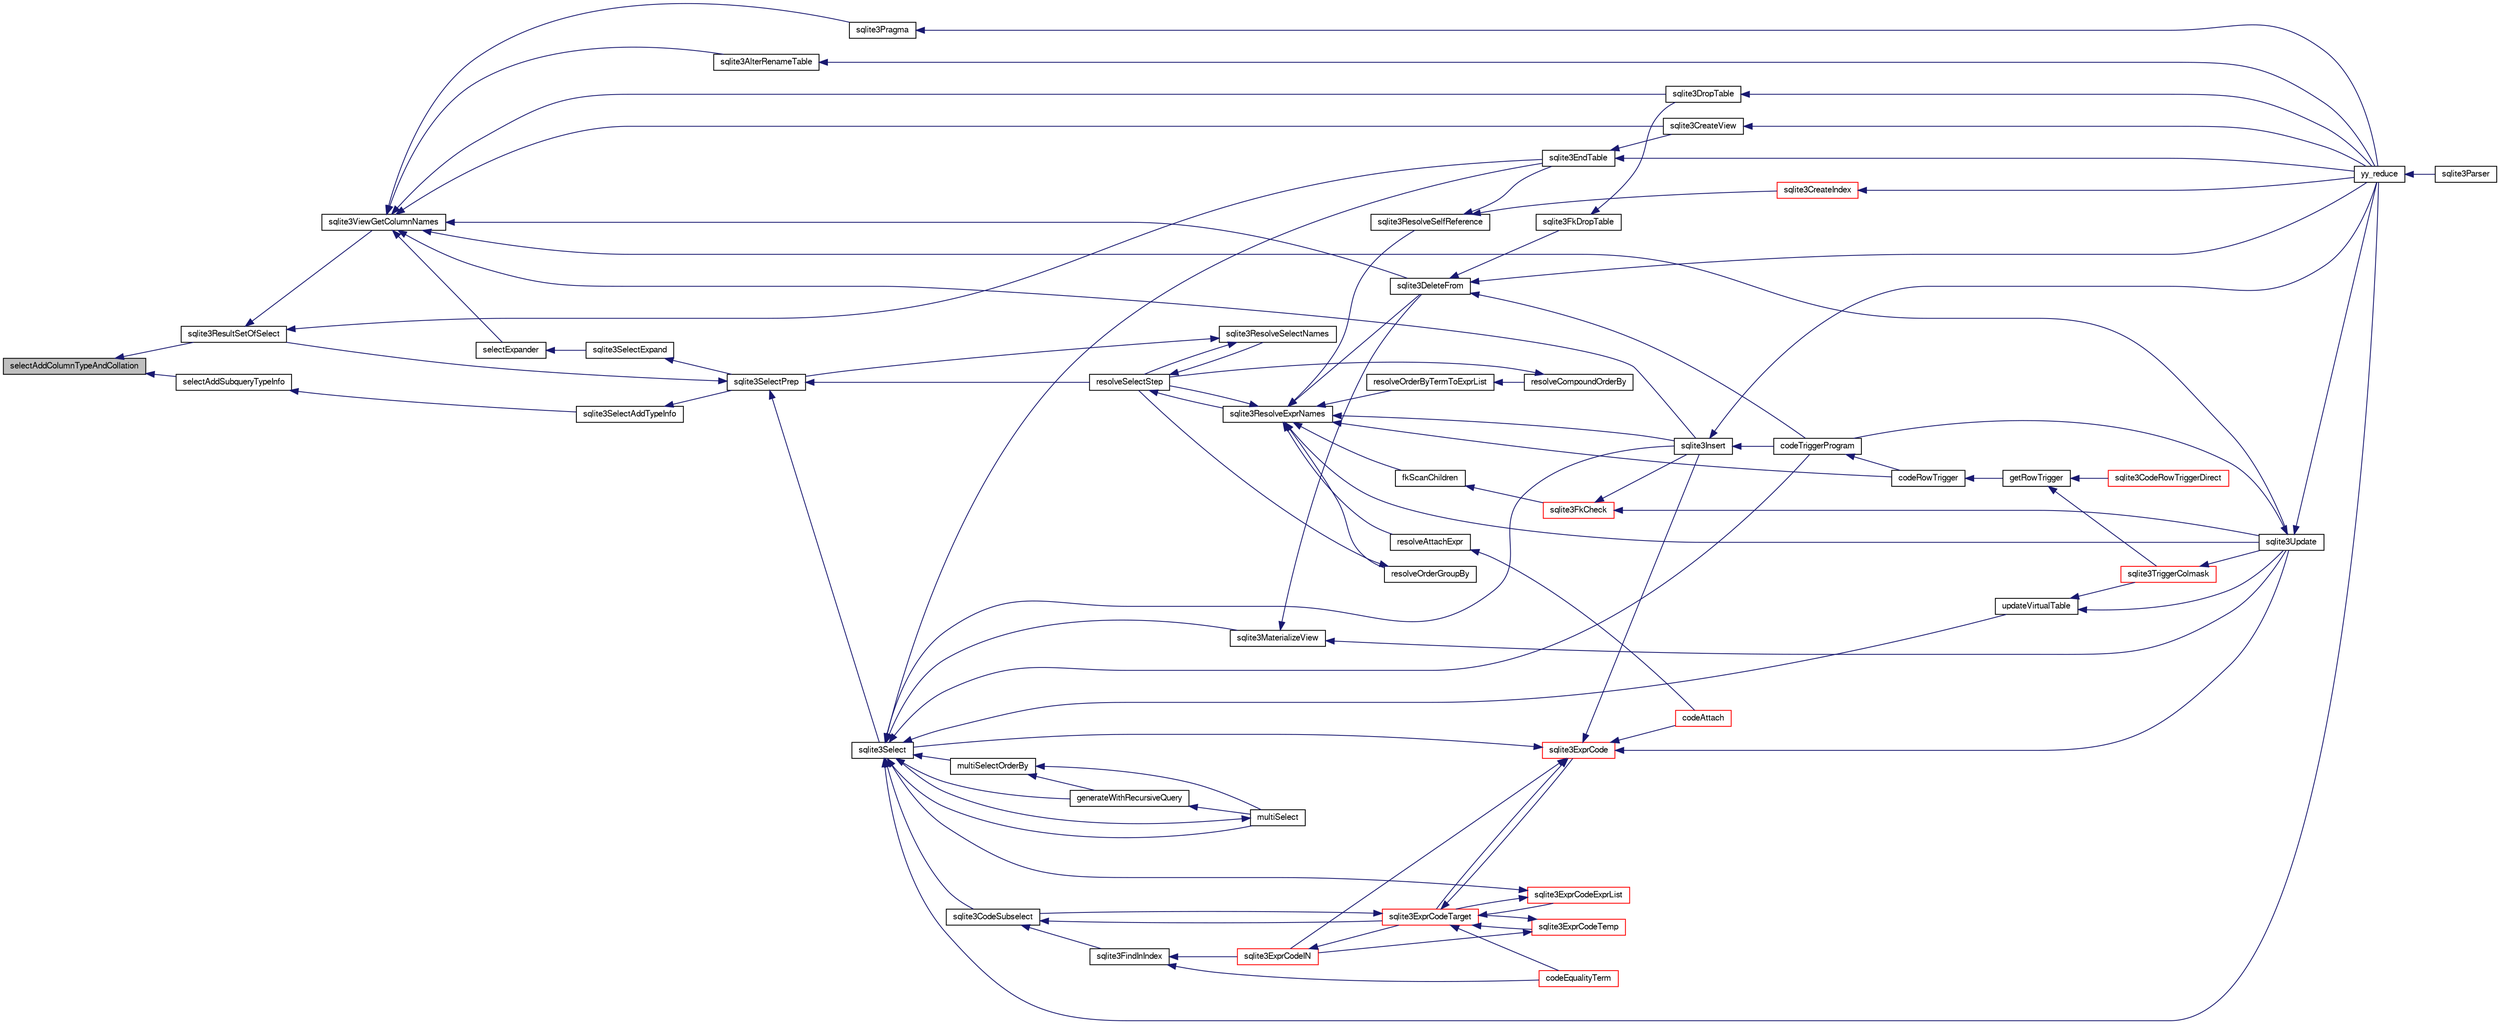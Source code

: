 digraph "selectAddColumnTypeAndCollation"
{
  edge [fontname="FreeSans",fontsize="10",labelfontname="FreeSans",labelfontsize="10"];
  node [fontname="FreeSans",fontsize="10",shape=record];
  rankdir="LR";
  Node285961 [label="selectAddColumnTypeAndCollation",height=0.2,width=0.4,color="black", fillcolor="grey75", style="filled", fontcolor="black"];
  Node285961 -> Node285962 [dir="back",color="midnightblue",fontsize="10",style="solid",fontname="FreeSans"];
  Node285962 [label="sqlite3ResultSetOfSelect",height=0.2,width=0.4,color="black", fillcolor="white", style="filled",URL="$sqlite3_8c.html#ade35a86757654a36498d74152aa2fda8"];
  Node285962 -> Node285963 [dir="back",color="midnightblue",fontsize="10",style="solid",fontname="FreeSans"];
  Node285963 [label="sqlite3EndTable",height=0.2,width=0.4,color="black", fillcolor="white", style="filled",URL="$sqlite3_8c.html#a7b5f2c66c0f0b6f819d970ca389768b0"];
  Node285963 -> Node285964 [dir="back",color="midnightblue",fontsize="10",style="solid",fontname="FreeSans"];
  Node285964 [label="sqlite3CreateView",height=0.2,width=0.4,color="black", fillcolor="white", style="filled",URL="$sqlite3_8c.html#a9d85cb00ff71dee5cd9a019503a6982e"];
  Node285964 -> Node285965 [dir="back",color="midnightblue",fontsize="10",style="solid",fontname="FreeSans"];
  Node285965 [label="yy_reduce",height=0.2,width=0.4,color="black", fillcolor="white", style="filled",URL="$sqlite3_8c.html#a7c419a9b25711c666a9a2449ef377f14"];
  Node285965 -> Node285966 [dir="back",color="midnightblue",fontsize="10",style="solid",fontname="FreeSans"];
  Node285966 [label="sqlite3Parser",height=0.2,width=0.4,color="black", fillcolor="white", style="filled",URL="$sqlite3_8c.html#a0327d71a5fabe0b6a343d78a2602e72a"];
  Node285963 -> Node285965 [dir="back",color="midnightblue",fontsize="10",style="solid",fontname="FreeSans"];
  Node285962 -> Node285967 [dir="back",color="midnightblue",fontsize="10",style="solid",fontname="FreeSans"];
  Node285967 [label="sqlite3ViewGetColumnNames",height=0.2,width=0.4,color="black", fillcolor="white", style="filled",URL="$sqlite3_8c.html#aebc7cd8d9e2bd174ae0a60363d3f6ce8"];
  Node285967 -> Node285968 [dir="back",color="midnightblue",fontsize="10",style="solid",fontname="FreeSans"];
  Node285968 [label="sqlite3AlterRenameTable",height=0.2,width=0.4,color="black", fillcolor="white", style="filled",URL="$sqlite3_8c.html#aa5cfdb507ff74e559f2efb0318c96d2c"];
  Node285968 -> Node285965 [dir="back",color="midnightblue",fontsize="10",style="solid",fontname="FreeSans"];
  Node285967 -> Node285964 [dir="back",color="midnightblue",fontsize="10",style="solid",fontname="FreeSans"];
  Node285967 -> Node285969 [dir="back",color="midnightblue",fontsize="10",style="solid",fontname="FreeSans"];
  Node285969 [label="sqlite3DropTable",height=0.2,width=0.4,color="black", fillcolor="white", style="filled",URL="$sqlite3_8c.html#a5534f77364b5568783c0e50db3c9defb"];
  Node285969 -> Node285965 [dir="back",color="midnightblue",fontsize="10",style="solid",fontname="FreeSans"];
  Node285967 -> Node285970 [dir="back",color="midnightblue",fontsize="10",style="solid",fontname="FreeSans"];
  Node285970 [label="sqlite3DeleteFrom",height=0.2,width=0.4,color="black", fillcolor="white", style="filled",URL="$sqlite3_8c.html#ab9b4b45349188b49eabb23f94608a091"];
  Node285970 -> Node285971 [dir="back",color="midnightblue",fontsize="10",style="solid",fontname="FreeSans"];
  Node285971 [label="sqlite3FkDropTable",height=0.2,width=0.4,color="black", fillcolor="white", style="filled",URL="$sqlite3_8c.html#a1218c6fc74e89152ceaa4760e82f5ef9"];
  Node285971 -> Node285969 [dir="back",color="midnightblue",fontsize="10",style="solid",fontname="FreeSans"];
  Node285970 -> Node285972 [dir="back",color="midnightblue",fontsize="10",style="solid",fontname="FreeSans"];
  Node285972 [label="codeTriggerProgram",height=0.2,width=0.4,color="black", fillcolor="white", style="filled",URL="$sqlite3_8c.html#a120801f59d9281d201d2ff4b2606836e"];
  Node285972 -> Node285973 [dir="back",color="midnightblue",fontsize="10",style="solid",fontname="FreeSans"];
  Node285973 [label="codeRowTrigger",height=0.2,width=0.4,color="black", fillcolor="white", style="filled",URL="$sqlite3_8c.html#a463cea5aaaf388b560b206570a0022fc"];
  Node285973 -> Node285974 [dir="back",color="midnightblue",fontsize="10",style="solid",fontname="FreeSans"];
  Node285974 [label="getRowTrigger",height=0.2,width=0.4,color="black", fillcolor="white", style="filled",URL="$sqlite3_8c.html#a69626ef20b540d1a2b19cf56f3f45689"];
  Node285974 -> Node285975 [dir="back",color="midnightblue",fontsize="10",style="solid",fontname="FreeSans"];
  Node285975 [label="sqlite3CodeRowTriggerDirect",height=0.2,width=0.4,color="red", fillcolor="white", style="filled",URL="$sqlite3_8c.html#ad92829f9001bcf89a0299dad5a48acd4"];
  Node285974 -> Node285982 [dir="back",color="midnightblue",fontsize="10",style="solid",fontname="FreeSans"];
  Node285982 [label="sqlite3TriggerColmask",height=0.2,width=0.4,color="red", fillcolor="white", style="filled",URL="$sqlite3_8c.html#acace8e99e37ae5e84ea03c65e820c540"];
  Node285982 -> Node285980 [dir="back",color="midnightblue",fontsize="10",style="solid",fontname="FreeSans"];
  Node285980 [label="sqlite3Update",height=0.2,width=0.4,color="black", fillcolor="white", style="filled",URL="$sqlite3_8c.html#ac5aa67c46e8cc8174566fabe6809fafa"];
  Node285980 -> Node285972 [dir="back",color="midnightblue",fontsize="10",style="solid",fontname="FreeSans"];
  Node285980 -> Node285965 [dir="back",color="midnightblue",fontsize="10",style="solid",fontname="FreeSans"];
  Node285970 -> Node285965 [dir="back",color="midnightblue",fontsize="10",style="solid",fontname="FreeSans"];
  Node285967 -> Node285979 [dir="back",color="midnightblue",fontsize="10",style="solid",fontname="FreeSans"];
  Node285979 [label="sqlite3Insert",height=0.2,width=0.4,color="black", fillcolor="white", style="filled",URL="$sqlite3_8c.html#a5b17c9c2000bae6bdff8e6be48d7dc2b"];
  Node285979 -> Node285972 [dir="back",color="midnightblue",fontsize="10",style="solid",fontname="FreeSans"];
  Node285979 -> Node285965 [dir="back",color="midnightblue",fontsize="10",style="solid",fontname="FreeSans"];
  Node285967 -> Node285983 [dir="back",color="midnightblue",fontsize="10",style="solid",fontname="FreeSans"];
  Node285983 [label="sqlite3Pragma",height=0.2,width=0.4,color="black", fillcolor="white", style="filled",URL="$sqlite3_8c.html#a111391370f58f8e6a6eca51fd34d62ed"];
  Node285983 -> Node285965 [dir="back",color="midnightblue",fontsize="10",style="solid",fontname="FreeSans"];
  Node285967 -> Node285984 [dir="back",color="midnightblue",fontsize="10",style="solid",fontname="FreeSans"];
  Node285984 [label="selectExpander",height=0.2,width=0.4,color="black", fillcolor="white", style="filled",URL="$sqlite3_8c.html#abee977318fbf74531340c6e41b0ca953"];
  Node285984 -> Node285985 [dir="back",color="midnightblue",fontsize="10",style="solid",fontname="FreeSans"];
  Node285985 [label="sqlite3SelectExpand",height=0.2,width=0.4,color="black", fillcolor="white", style="filled",URL="$sqlite3_8c.html#ae55acd1d8219505e629c2148950fa3de"];
  Node285985 -> Node285986 [dir="back",color="midnightblue",fontsize="10",style="solid",fontname="FreeSans"];
  Node285986 [label="sqlite3SelectPrep",height=0.2,width=0.4,color="black", fillcolor="white", style="filled",URL="$sqlite3_8c.html#aa4385bd53c0a43dea72fbc23cc78e1c6"];
  Node285986 -> Node285987 [dir="back",color="midnightblue",fontsize="10",style="solid",fontname="FreeSans"];
  Node285987 [label="resolveSelectStep",height=0.2,width=0.4,color="black", fillcolor="white", style="filled",URL="$sqlite3_8c.html#a0b9015a9e505c63fd104dcbad672c814"];
  Node285987 -> Node285988 [dir="back",color="midnightblue",fontsize="10",style="solid",fontname="FreeSans"];
  Node285988 [label="sqlite3ResolveExprNames",height=0.2,width=0.4,color="black", fillcolor="white", style="filled",URL="$sqlite3_8c.html#a537cf717a3f847807d3a3fd65da636ad"];
  Node285988 -> Node285989 [dir="back",color="midnightblue",fontsize="10",style="solid",fontname="FreeSans"];
  Node285989 [label="resolveOrderByTermToExprList",height=0.2,width=0.4,color="black", fillcolor="white", style="filled",URL="$sqlite3_8c.html#ac7f7eabdc769257622ad90aac3e02fe6"];
  Node285989 -> Node285990 [dir="back",color="midnightblue",fontsize="10",style="solid",fontname="FreeSans"];
  Node285990 [label="resolveCompoundOrderBy",height=0.2,width=0.4,color="black", fillcolor="white", style="filled",URL="$sqlite3_8c.html#a462c5aa49cfd6aad6a92fa60ddefc569"];
  Node285990 -> Node285987 [dir="back",color="midnightblue",fontsize="10",style="solid",fontname="FreeSans"];
  Node285988 -> Node285991 [dir="back",color="midnightblue",fontsize="10",style="solid",fontname="FreeSans"];
  Node285991 [label="resolveOrderGroupBy",height=0.2,width=0.4,color="black", fillcolor="white", style="filled",URL="$sqlite3_8c.html#a4dc8ed6177a5de887eae1010992e3d00"];
  Node285991 -> Node285987 [dir="back",color="midnightblue",fontsize="10",style="solid",fontname="FreeSans"];
  Node285988 -> Node285987 [dir="back",color="midnightblue",fontsize="10",style="solid",fontname="FreeSans"];
  Node285988 -> Node285992 [dir="back",color="midnightblue",fontsize="10",style="solid",fontname="FreeSans"];
  Node285992 [label="sqlite3ResolveSelfReference",height=0.2,width=0.4,color="black", fillcolor="white", style="filled",URL="$sqlite3_8c.html#ab524095a849de78f8728167d19336094"];
  Node285992 -> Node285963 [dir="back",color="midnightblue",fontsize="10",style="solid",fontname="FreeSans"];
  Node285992 -> Node285993 [dir="back",color="midnightblue",fontsize="10",style="solid",fontname="FreeSans"];
  Node285993 [label="sqlite3CreateIndex",height=0.2,width=0.4,color="red", fillcolor="white", style="filled",URL="$sqlite3_8c.html#a8dbe5e590ab6c58a8c45f34f7c81e825"];
  Node285993 -> Node285965 [dir="back",color="midnightblue",fontsize="10",style="solid",fontname="FreeSans"];
  Node285988 -> Node285996 [dir="back",color="midnightblue",fontsize="10",style="solid",fontname="FreeSans"];
  Node285996 [label="resolveAttachExpr",height=0.2,width=0.4,color="black", fillcolor="white", style="filled",URL="$sqlite3_8c.html#a2b0ae2ee3fae38ccc805f582a9ce38f5"];
  Node285996 -> Node285997 [dir="back",color="midnightblue",fontsize="10",style="solid",fontname="FreeSans"];
  Node285997 [label="codeAttach",height=0.2,width=0.4,color="red", fillcolor="white", style="filled",URL="$sqlite3_8c.html#ade4e9e30d828a19c191fdcb098676d5b"];
  Node285988 -> Node285970 [dir="back",color="midnightblue",fontsize="10",style="solid",fontname="FreeSans"];
  Node285988 -> Node286000 [dir="back",color="midnightblue",fontsize="10",style="solid",fontname="FreeSans"];
  Node286000 [label="fkScanChildren",height=0.2,width=0.4,color="black", fillcolor="white", style="filled",URL="$sqlite3_8c.html#a67c9dcb484336b3155e7a82a037d4691"];
  Node286000 -> Node286001 [dir="back",color="midnightblue",fontsize="10",style="solid",fontname="FreeSans"];
  Node286001 [label="sqlite3FkCheck",height=0.2,width=0.4,color="red", fillcolor="white", style="filled",URL="$sqlite3_8c.html#aa38fb76c7d6f48f19772877a41703b92"];
  Node286001 -> Node285979 [dir="back",color="midnightblue",fontsize="10",style="solid",fontname="FreeSans"];
  Node286001 -> Node285980 [dir="back",color="midnightblue",fontsize="10",style="solid",fontname="FreeSans"];
  Node285988 -> Node285979 [dir="back",color="midnightblue",fontsize="10",style="solid",fontname="FreeSans"];
  Node285988 -> Node285973 [dir="back",color="midnightblue",fontsize="10",style="solid",fontname="FreeSans"];
  Node285988 -> Node285980 [dir="back",color="midnightblue",fontsize="10",style="solid",fontname="FreeSans"];
  Node285987 -> Node286002 [dir="back",color="midnightblue",fontsize="10",style="solid",fontname="FreeSans"];
  Node286002 [label="sqlite3ResolveSelectNames",height=0.2,width=0.4,color="black", fillcolor="white", style="filled",URL="$sqlite3_8c.html#a0cf10c480643b1ab9eaa02056a400734"];
  Node286002 -> Node285987 [dir="back",color="midnightblue",fontsize="10",style="solid",fontname="FreeSans"];
  Node286002 -> Node285986 [dir="back",color="midnightblue",fontsize="10",style="solid",fontname="FreeSans"];
  Node285986 -> Node285962 [dir="back",color="midnightblue",fontsize="10",style="solid",fontname="FreeSans"];
  Node285986 -> Node286003 [dir="back",color="midnightblue",fontsize="10",style="solid",fontname="FreeSans"];
  Node286003 [label="sqlite3Select",height=0.2,width=0.4,color="black", fillcolor="white", style="filled",URL="$sqlite3_8c.html#a2465ee8c956209ba4b272477b7c21a45"];
  Node286003 -> Node286004 [dir="back",color="midnightblue",fontsize="10",style="solid",fontname="FreeSans"];
  Node286004 [label="sqlite3CodeSubselect",height=0.2,width=0.4,color="black", fillcolor="white", style="filled",URL="$sqlite3_8c.html#aa69b46d2204a1d1b110107a1be12ee0c"];
  Node286004 -> Node286005 [dir="back",color="midnightblue",fontsize="10",style="solid",fontname="FreeSans"];
  Node286005 [label="sqlite3FindInIndex",height=0.2,width=0.4,color="black", fillcolor="white", style="filled",URL="$sqlite3_8c.html#af7d8c56ab0231f44bb5f87b3fafeffb2"];
  Node286005 -> Node286006 [dir="back",color="midnightblue",fontsize="10",style="solid",fontname="FreeSans"];
  Node286006 [label="sqlite3ExprCodeIN",height=0.2,width=0.4,color="red", fillcolor="white", style="filled",URL="$sqlite3_8c.html#ad9cf4f5b5ffb90c24a4a0900c8626193"];
  Node286006 -> Node286007 [dir="back",color="midnightblue",fontsize="10",style="solid",fontname="FreeSans"];
  Node286007 [label="sqlite3ExprCodeTarget",height=0.2,width=0.4,color="red", fillcolor="white", style="filled",URL="$sqlite3_8c.html#a4f308397a0a3ed299ed31aaa1ae2a293"];
  Node286007 -> Node286004 [dir="back",color="midnightblue",fontsize="10",style="solid",fontname="FreeSans"];
  Node286007 -> Node286008 [dir="back",color="midnightblue",fontsize="10",style="solid",fontname="FreeSans"];
  Node286008 [label="sqlite3ExprCodeTemp",height=0.2,width=0.4,color="red", fillcolor="white", style="filled",URL="$sqlite3_8c.html#a3bc5c1ccb3c5851847e2aeb4a84ae1fc"];
  Node286008 -> Node286006 [dir="back",color="midnightblue",fontsize="10",style="solid",fontname="FreeSans"];
  Node286008 -> Node286007 [dir="back",color="midnightblue",fontsize="10",style="solid",fontname="FreeSans"];
  Node286007 -> Node286021 [dir="back",color="midnightblue",fontsize="10",style="solid",fontname="FreeSans"];
  Node286021 [label="sqlite3ExprCode",height=0.2,width=0.4,color="red", fillcolor="white", style="filled",URL="$sqlite3_8c.html#a75f270fb0b111b86924cca4ea507b417"];
  Node286021 -> Node286006 [dir="back",color="midnightblue",fontsize="10",style="solid",fontname="FreeSans"];
  Node286021 -> Node286007 [dir="back",color="midnightblue",fontsize="10",style="solid",fontname="FreeSans"];
  Node286021 -> Node285997 [dir="back",color="midnightblue",fontsize="10",style="solid",fontname="FreeSans"];
  Node286021 -> Node285979 [dir="back",color="midnightblue",fontsize="10",style="solid",fontname="FreeSans"];
  Node286021 -> Node286003 [dir="back",color="midnightblue",fontsize="10",style="solid",fontname="FreeSans"];
  Node286021 -> Node285980 [dir="back",color="midnightblue",fontsize="10",style="solid",fontname="FreeSans"];
  Node286007 -> Node286030 [dir="back",color="midnightblue",fontsize="10",style="solid",fontname="FreeSans"];
  Node286030 [label="sqlite3ExprCodeExprList",height=0.2,width=0.4,color="red", fillcolor="white", style="filled",URL="$sqlite3_8c.html#a05b2b3dc3de7565de24eb3a2ff4e9566"];
  Node286030 -> Node286007 [dir="back",color="midnightblue",fontsize="10",style="solid",fontname="FreeSans"];
  Node286030 -> Node286003 [dir="back",color="midnightblue",fontsize="10",style="solid",fontname="FreeSans"];
  Node286007 -> Node286042 [dir="back",color="midnightblue",fontsize="10",style="solid",fontname="FreeSans"];
  Node286042 [label="codeEqualityTerm",height=0.2,width=0.4,color="red", fillcolor="white", style="filled",URL="$sqlite3_8c.html#ad88a57073f031452c9843e97f15acc47"];
  Node286005 -> Node286042 [dir="back",color="midnightblue",fontsize="10",style="solid",fontname="FreeSans"];
  Node286004 -> Node286007 [dir="back",color="midnightblue",fontsize="10",style="solid",fontname="FreeSans"];
  Node286003 -> Node285963 [dir="back",color="midnightblue",fontsize="10",style="solid",fontname="FreeSans"];
  Node286003 -> Node286044 [dir="back",color="midnightblue",fontsize="10",style="solid",fontname="FreeSans"];
  Node286044 [label="sqlite3MaterializeView",height=0.2,width=0.4,color="black", fillcolor="white", style="filled",URL="$sqlite3_8c.html#a4557984b0b75f998fb0c3f231c9b1def"];
  Node286044 -> Node285970 [dir="back",color="midnightblue",fontsize="10",style="solid",fontname="FreeSans"];
  Node286044 -> Node285980 [dir="back",color="midnightblue",fontsize="10",style="solid",fontname="FreeSans"];
  Node286003 -> Node285979 [dir="back",color="midnightblue",fontsize="10",style="solid",fontname="FreeSans"];
  Node286003 -> Node286026 [dir="back",color="midnightblue",fontsize="10",style="solid",fontname="FreeSans"];
  Node286026 [label="generateWithRecursiveQuery",height=0.2,width=0.4,color="black", fillcolor="white", style="filled",URL="$sqlite3_8c.html#ade2c3663fa9c3b9676507984b9483942"];
  Node286026 -> Node286027 [dir="back",color="midnightblue",fontsize="10",style="solid",fontname="FreeSans"];
  Node286027 [label="multiSelect",height=0.2,width=0.4,color="black", fillcolor="white", style="filled",URL="$sqlite3_8c.html#a6456c61f3d9b2389738753cedfa24fa7"];
  Node286027 -> Node286003 [dir="back",color="midnightblue",fontsize="10",style="solid",fontname="FreeSans"];
  Node286003 -> Node286027 [dir="back",color="midnightblue",fontsize="10",style="solid",fontname="FreeSans"];
  Node286003 -> Node286028 [dir="back",color="midnightblue",fontsize="10",style="solid",fontname="FreeSans"];
  Node286028 [label="multiSelectOrderBy",height=0.2,width=0.4,color="black", fillcolor="white", style="filled",URL="$sqlite3_8c.html#afcdb8488c6f4dfdadaf9f04bca35b808"];
  Node286028 -> Node286026 [dir="back",color="midnightblue",fontsize="10",style="solid",fontname="FreeSans"];
  Node286028 -> Node286027 [dir="back",color="midnightblue",fontsize="10",style="solid",fontname="FreeSans"];
  Node286003 -> Node285972 [dir="back",color="midnightblue",fontsize="10",style="solid",fontname="FreeSans"];
  Node286003 -> Node286045 [dir="back",color="midnightblue",fontsize="10",style="solid",fontname="FreeSans"];
  Node286045 [label="updateVirtualTable",height=0.2,width=0.4,color="black", fillcolor="white", style="filled",URL="$sqlite3_8c.html#a740220531db9293c39a2cdd7da3f74e1"];
  Node286045 -> Node285982 [dir="back",color="midnightblue",fontsize="10",style="solid",fontname="FreeSans"];
  Node286045 -> Node285980 [dir="back",color="midnightblue",fontsize="10",style="solid",fontname="FreeSans"];
  Node286003 -> Node285965 [dir="back",color="midnightblue",fontsize="10",style="solid",fontname="FreeSans"];
  Node285967 -> Node285980 [dir="back",color="midnightblue",fontsize="10",style="solid",fontname="FreeSans"];
  Node285961 -> Node286046 [dir="back",color="midnightblue",fontsize="10",style="solid",fontname="FreeSans"];
  Node286046 [label="selectAddSubqueryTypeInfo",height=0.2,width=0.4,color="black", fillcolor="white", style="filled",URL="$sqlite3_8c.html#aa50a80693ae7262c2befdf1c0980a0a1"];
  Node286046 -> Node286047 [dir="back",color="midnightblue",fontsize="10",style="solid",fontname="FreeSans"];
  Node286047 [label="sqlite3SelectAddTypeInfo",height=0.2,width=0.4,color="black", fillcolor="white", style="filled",URL="$sqlite3_8c.html#a7d22b0625164daa7f99dcce132ef7b4d"];
  Node286047 -> Node285986 [dir="back",color="midnightblue",fontsize="10",style="solid",fontname="FreeSans"];
}
